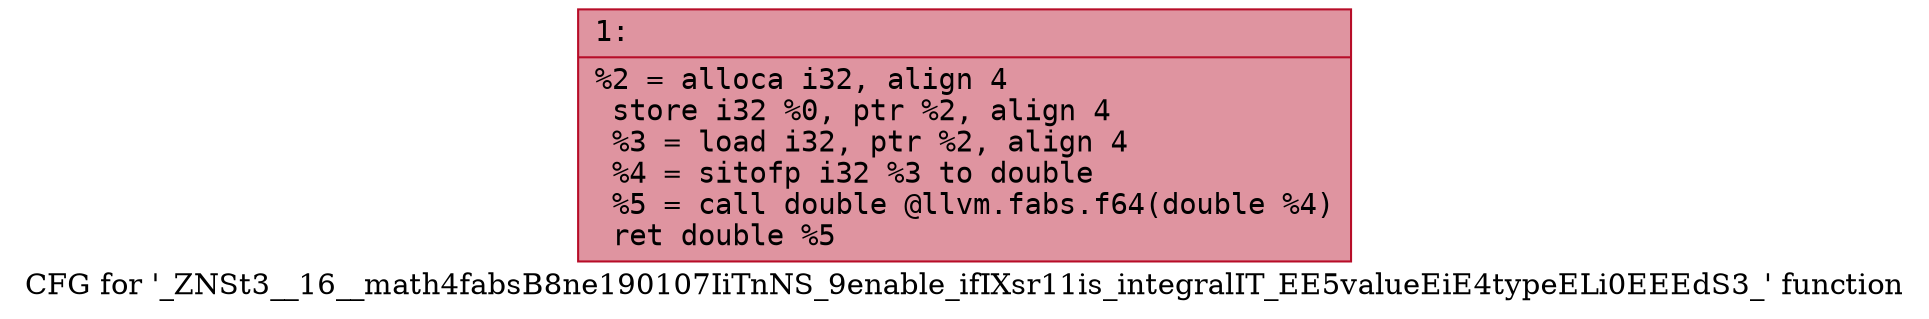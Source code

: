 digraph "CFG for '_ZNSt3__16__math4fabsB8ne190107IiTnNS_9enable_ifIXsr11is_integralIT_EE5valueEiE4typeELi0EEEdS3_' function" {
	label="CFG for '_ZNSt3__16__math4fabsB8ne190107IiTnNS_9enable_ifIXsr11is_integralIT_EE5valueEiE4typeELi0EEEdS3_' function";

	Node0x600003cfb890 [shape=record,color="#b70d28ff", style=filled, fillcolor="#b70d2870" fontname="Courier",label="{1:\l|  %2 = alloca i32, align 4\l  store i32 %0, ptr %2, align 4\l  %3 = load i32, ptr %2, align 4\l  %4 = sitofp i32 %3 to double\l  %5 = call double @llvm.fabs.f64(double %4)\l  ret double %5\l}"];
}

